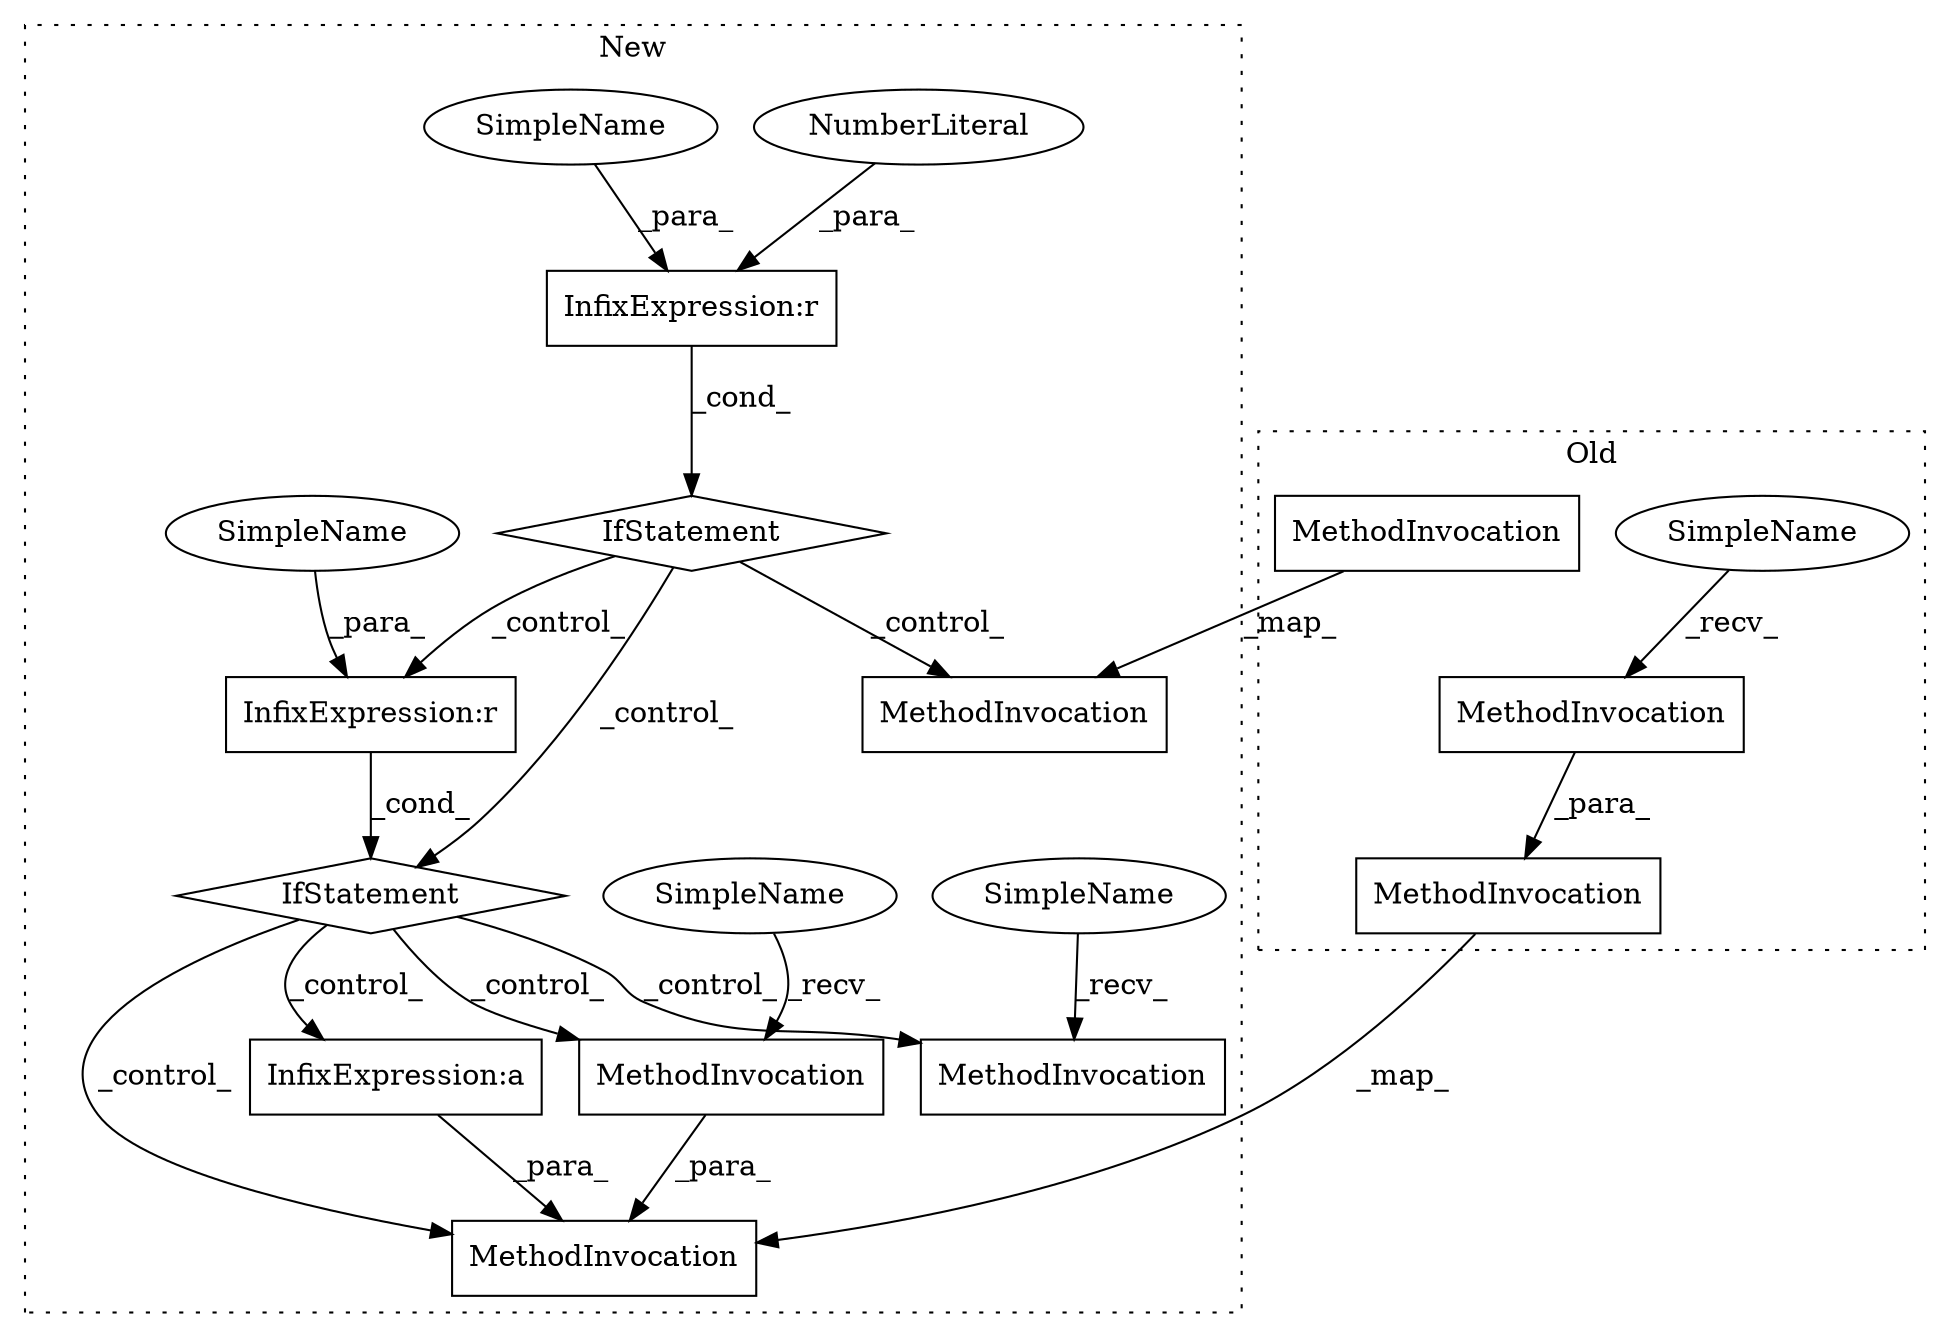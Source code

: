 digraph G {
subgraph cluster0 {
3 [label="MethodInvocation" a="32" s="10929,10958" l="5,1" shape="box"];
4 [label="MethodInvocation" a="32" s="10829" l="7" shape="box"];
5 [label="MethodInvocation" a="32" s="10791,10800" l="8,1" shape="box"];
13 [label="SimpleName" a="42" s="10822" l="6" shape="ellipse"];
label = "Old";
style="dotted";
}
subgraph cluster1 {
1 [label="IfStatement" a="25" s="13677,13701" l="9,2" shape="diamond"];
2 [label="IfStatement" a="25" s="13460,13479" l="4,2" shape="diamond"];
6 [label="MethodInvocation" a="32" s="13803,13888" l="5,1" shape="box"];
7 [label="MethodInvocation" a="32" s="13656,13665" l="8,1" shape="box"];
8 [label="MethodInvocation" a="32" s="13812" l="9" shape="box"];
9 [label="MethodInvocation" a="32" s="14040" l="9" shape="box"];
10 [label="NumberLiteral" a="34" s="13478" l="1" shape="ellipse"];
11 [label="SimpleName" a="42" s="13808" l="3" shape="ellipse"];
12 [label="SimpleName" a="42" s="13686" l="10" shape="ellipse"];
14 [label="SimpleName" a="42" s="13464" l="10" shape="ellipse"];
15 [label="SimpleName" a="42" s="14036" l="3" shape="ellipse"];
16 [label="InfixExpression:a" a="27" s="13865" l="1" shape="box"];
17 [label="InfixExpression:r" a="27" s="13696" l="4" shape="box"];
18 [label="InfixExpression:r" a="27" s="13474" l="4" shape="box"];
label = "New";
style="dotted";
}
1 -> 8 [label="_control_"];
1 -> 6 [label="_control_"];
1 -> 16 [label="_control_"];
1 -> 9 [label="_control_"];
2 -> 7 [label="_control_"];
2 -> 1 [label="_control_"];
2 -> 17 [label="_control_"];
3 -> 6 [label="_map_"];
4 -> 3 [label="_para_"];
5 -> 7 [label="_map_"];
8 -> 6 [label="_para_"];
10 -> 18 [label="_para_"];
11 -> 8 [label="_recv_"];
12 -> 17 [label="_para_"];
13 -> 4 [label="_recv_"];
14 -> 18 [label="_para_"];
15 -> 9 [label="_recv_"];
16 -> 6 [label="_para_"];
17 -> 1 [label="_cond_"];
18 -> 2 [label="_cond_"];
}
